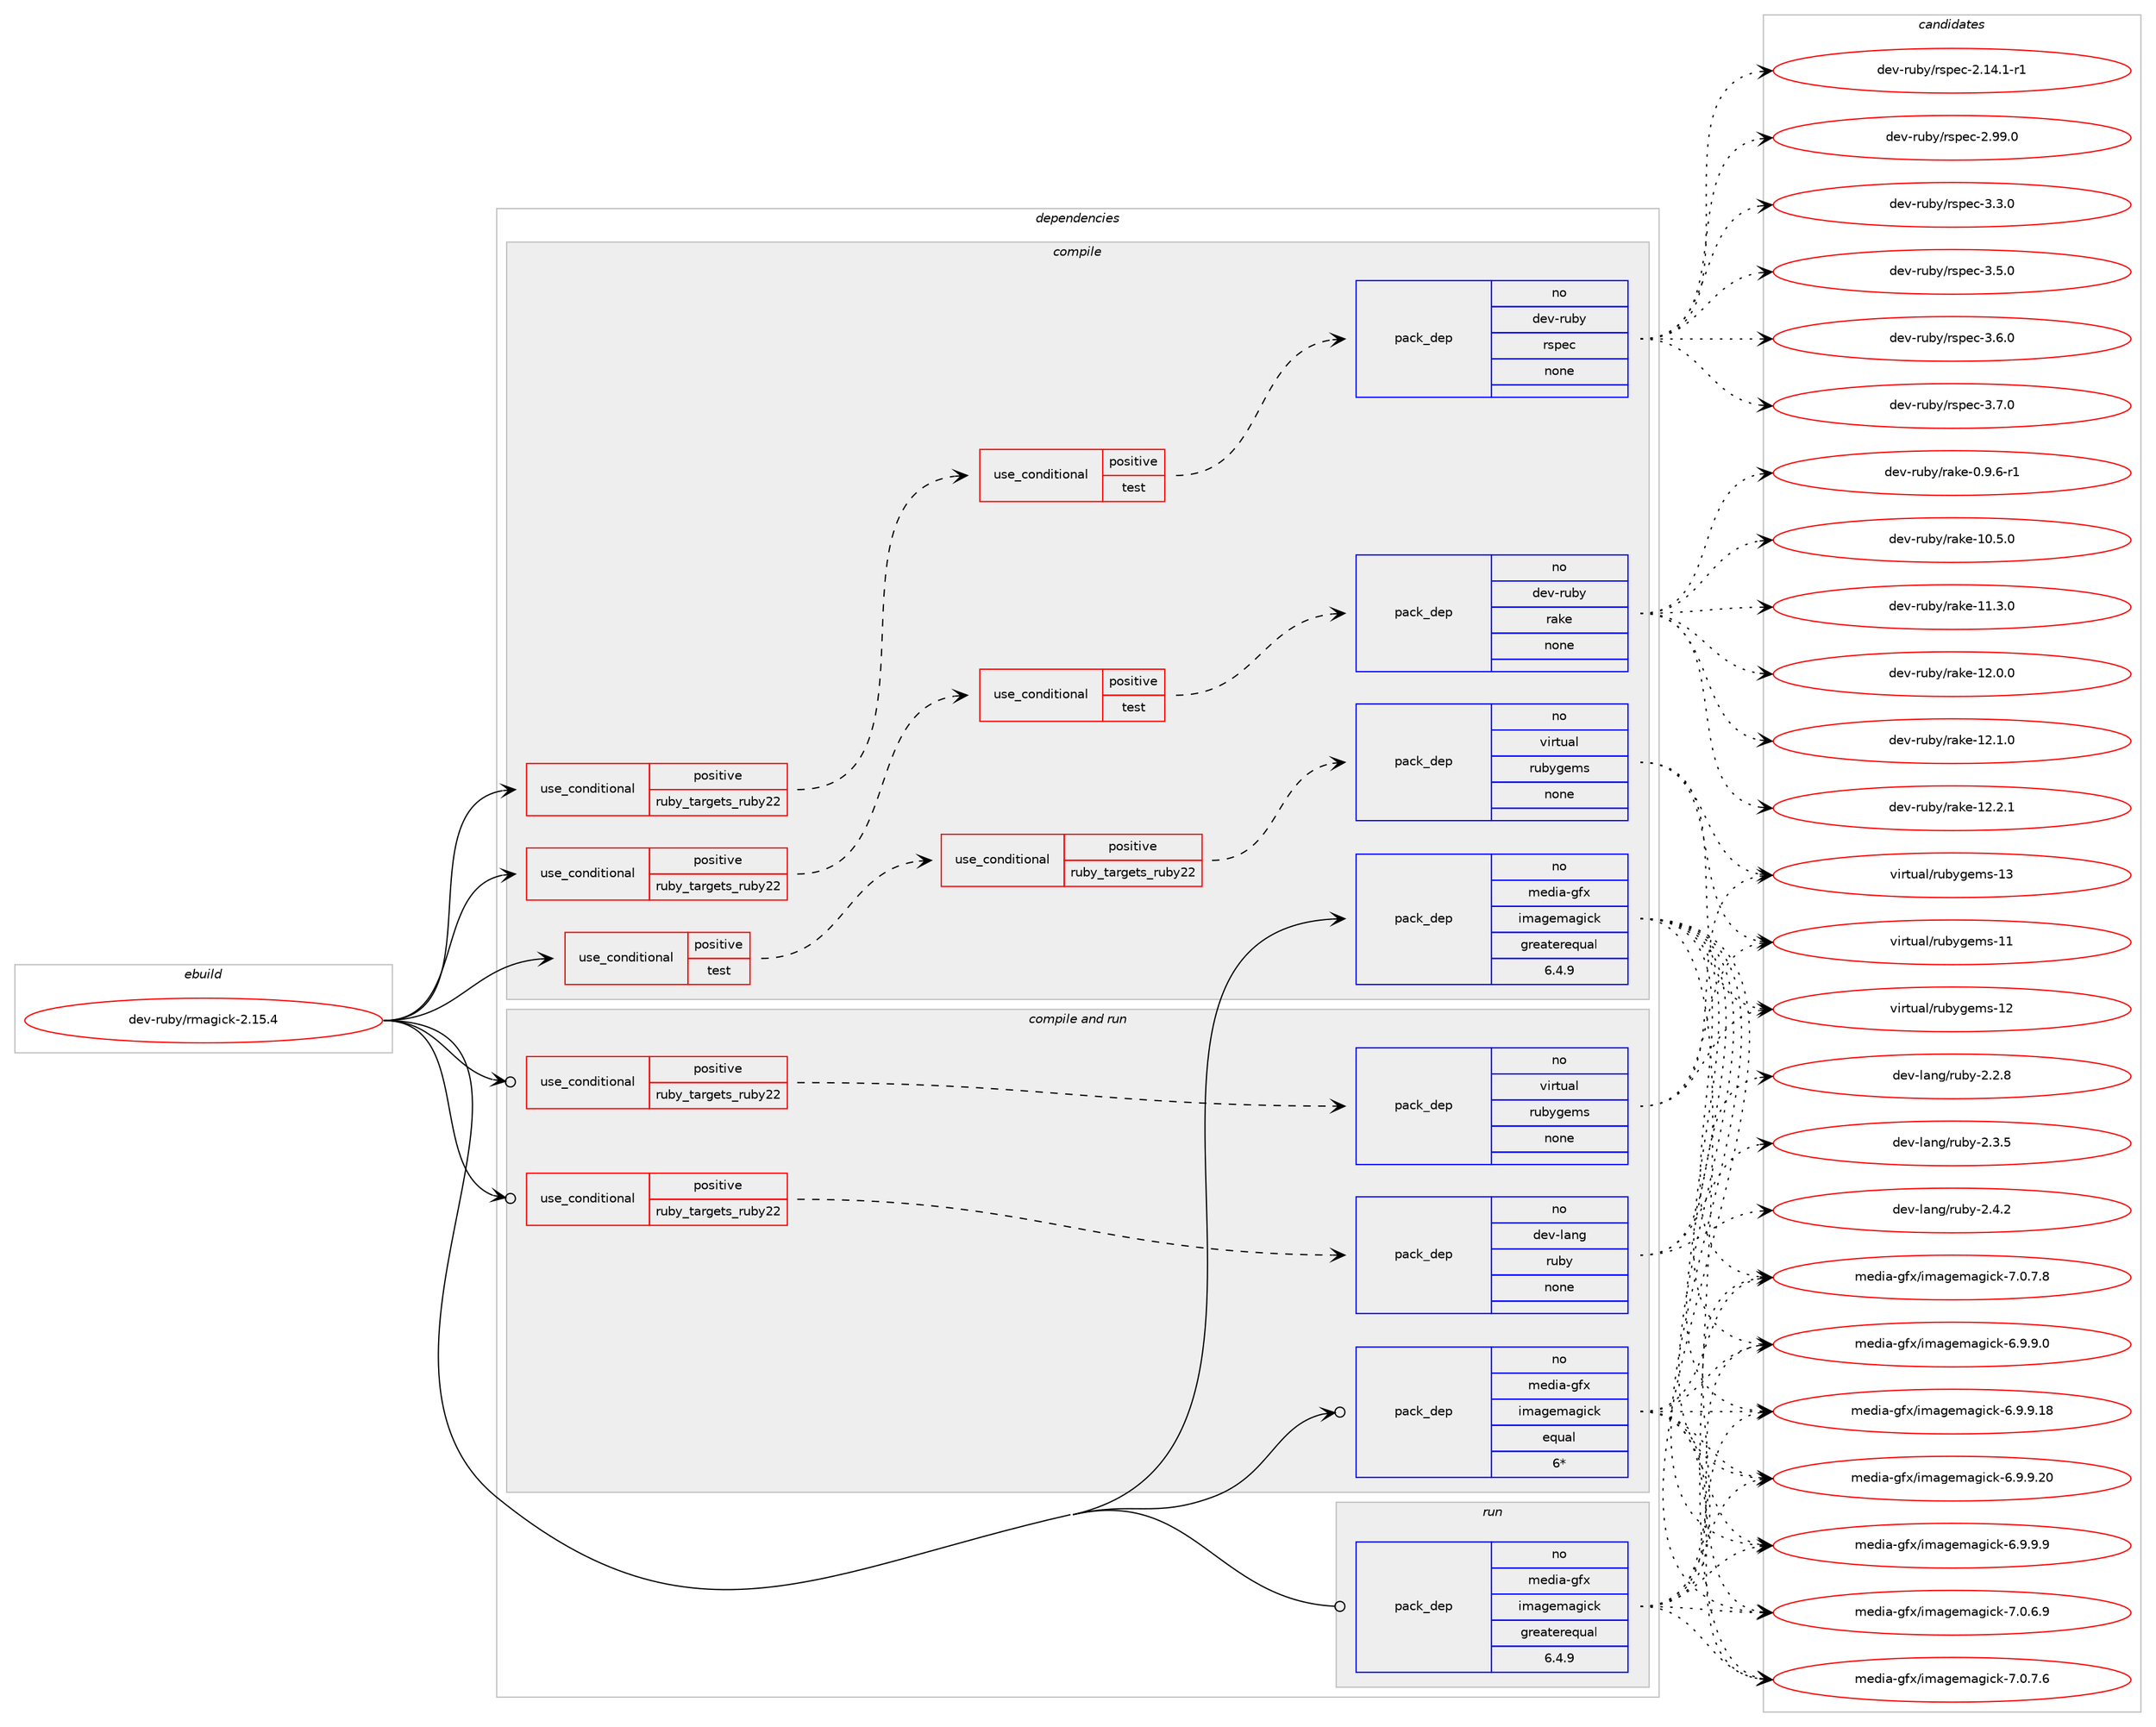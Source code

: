 digraph prolog {

# *************
# Graph options
# *************

newrank=true;
concentrate=true;
compound=true;
graph [rankdir=LR,fontname=Helvetica,fontsize=10,ranksep=1.5];#, ranksep=2.5, nodesep=0.2];
edge  [arrowhead=vee];
node  [fontname=Helvetica,fontsize=10];

# **********
# The ebuild
# **********

subgraph cluster_leftcol {
color=gray;
rank=same;
label=<<i>ebuild</i>>;
id [label="dev-ruby/rmagick-2.15.4", color=red, width=4, href="../dev-ruby/rmagick-2.15.4.svg"];
}

# ****************
# The dependencies
# ****************

subgraph cluster_midcol {
color=gray;
label=<<i>dependencies</i>>;
subgraph cluster_compile {
fillcolor="#eeeeee";
style=filled;
label=<<i>compile</i>>;
subgraph cond69079 {
dependency262508 [label=<<TABLE BORDER="0" CELLBORDER="1" CELLSPACING="0" CELLPADDING="4"><TR><TD ROWSPAN="3" CELLPADDING="10">use_conditional</TD></TR><TR><TD>positive</TD></TR><TR><TD>ruby_targets_ruby22</TD></TR></TABLE>>, shape=none, color=red];
subgraph cond69080 {
dependency262509 [label=<<TABLE BORDER="0" CELLBORDER="1" CELLSPACING="0" CELLPADDING="4"><TR><TD ROWSPAN="3" CELLPADDING="10">use_conditional</TD></TR><TR><TD>positive</TD></TR><TR><TD>test</TD></TR></TABLE>>, shape=none, color=red];
subgraph pack189315 {
dependency262510 [label=<<TABLE BORDER="0" CELLBORDER="1" CELLSPACING="0" CELLPADDING="4" WIDTH="220"><TR><TD ROWSPAN="6" CELLPADDING="30">pack_dep</TD></TR><TR><TD WIDTH="110">no</TD></TR><TR><TD>dev-ruby</TD></TR><TR><TD>rake</TD></TR><TR><TD>none</TD></TR><TR><TD></TD></TR></TABLE>>, shape=none, color=blue];
}
dependency262509:e -> dependency262510:w [weight=20,style="dashed",arrowhead="vee"];
}
dependency262508:e -> dependency262509:w [weight=20,style="dashed",arrowhead="vee"];
}
id:e -> dependency262508:w [weight=20,style="solid",arrowhead="vee"];
subgraph cond69081 {
dependency262511 [label=<<TABLE BORDER="0" CELLBORDER="1" CELLSPACING="0" CELLPADDING="4"><TR><TD ROWSPAN="3" CELLPADDING="10">use_conditional</TD></TR><TR><TD>positive</TD></TR><TR><TD>ruby_targets_ruby22</TD></TR></TABLE>>, shape=none, color=red];
subgraph cond69082 {
dependency262512 [label=<<TABLE BORDER="0" CELLBORDER="1" CELLSPACING="0" CELLPADDING="4"><TR><TD ROWSPAN="3" CELLPADDING="10">use_conditional</TD></TR><TR><TD>positive</TD></TR><TR><TD>test</TD></TR></TABLE>>, shape=none, color=red];
subgraph pack189316 {
dependency262513 [label=<<TABLE BORDER="0" CELLBORDER="1" CELLSPACING="0" CELLPADDING="4" WIDTH="220"><TR><TD ROWSPAN="6" CELLPADDING="30">pack_dep</TD></TR><TR><TD WIDTH="110">no</TD></TR><TR><TD>dev-ruby</TD></TR><TR><TD>rspec</TD></TR><TR><TD>none</TD></TR><TR><TD></TD></TR></TABLE>>, shape=none, color=blue];
}
dependency262512:e -> dependency262513:w [weight=20,style="dashed",arrowhead="vee"];
}
dependency262511:e -> dependency262512:w [weight=20,style="dashed",arrowhead="vee"];
}
id:e -> dependency262511:w [weight=20,style="solid",arrowhead="vee"];
subgraph cond69083 {
dependency262514 [label=<<TABLE BORDER="0" CELLBORDER="1" CELLSPACING="0" CELLPADDING="4"><TR><TD ROWSPAN="3" CELLPADDING="10">use_conditional</TD></TR><TR><TD>positive</TD></TR><TR><TD>test</TD></TR></TABLE>>, shape=none, color=red];
subgraph cond69084 {
dependency262515 [label=<<TABLE BORDER="0" CELLBORDER="1" CELLSPACING="0" CELLPADDING="4"><TR><TD ROWSPAN="3" CELLPADDING="10">use_conditional</TD></TR><TR><TD>positive</TD></TR><TR><TD>ruby_targets_ruby22</TD></TR></TABLE>>, shape=none, color=red];
subgraph pack189317 {
dependency262516 [label=<<TABLE BORDER="0" CELLBORDER="1" CELLSPACING="0" CELLPADDING="4" WIDTH="220"><TR><TD ROWSPAN="6" CELLPADDING="30">pack_dep</TD></TR><TR><TD WIDTH="110">no</TD></TR><TR><TD>virtual</TD></TR><TR><TD>rubygems</TD></TR><TR><TD>none</TD></TR><TR><TD></TD></TR></TABLE>>, shape=none, color=blue];
}
dependency262515:e -> dependency262516:w [weight=20,style="dashed",arrowhead="vee"];
}
dependency262514:e -> dependency262515:w [weight=20,style="dashed",arrowhead="vee"];
}
id:e -> dependency262514:w [weight=20,style="solid",arrowhead="vee"];
subgraph pack189318 {
dependency262517 [label=<<TABLE BORDER="0" CELLBORDER="1" CELLSPACING="0" CELLPADDING="4" WIDTH="220"><TR><TD ROWSPAN="6" CELLPADDING="30">pack_dep</TD></TR><TR><TD WIDTH="110">no</TD></TR><TR><TD>media-gfx</TD></TR><TR><TD>imagemagick</TD></TR><TR><TD>greaterequal</TD></TR><TR><TD>6.4.9</TD></TR></TABLE>>, shape=none, color=blue];
}
id:e -> dependency262517:w [weight=20,style="solid",arrowhead="vee"];
}
subgraph cluster_compileandrun {
fillcolor="#eeeeee";
style=filled;
label=<<i>compile and run</i>>;
subgraph cond69085 {
dependency262518 [label=<<TABLE BORDER="0" CELLBORDER="1" CELLSPACING="0" CELLPADDING="4"><TR><TD ROWSPAN="3" CELLPADDING="10">use_conditional</TD></TR><TR><TD>positive</TD></TR><TR><TD>ruby_targets_ruby22</TD></TR></TABLE>>, shape=none, color=red];
subgraph pack189319 {
dependency262519 [label=<<TABLE BORDER="0" CELLBORDER="1" CELLSPACING="0" CELLPADDING="4" WIDTH="220"><TR><TD ROWSPAN="6" CELLPADDING="30">pack_dep</TD></TR><TR><TD WIDTH="110">no</TD></TR><TR><TD>dev-lang</TD></TR><TR><TD>ruby</TD></TR><TR><TD>none</TD></TR><TR><TD></TD></TR></TABLE>>, shape=none, color=blue];
}
dependency262518:e -> dependency262519:w [weight=20,style="dashed",arrowhead="vee"];
}
id:e -> dependency262518:w [weight=20,style="solid",arrowhead="odotvee"];
subgraph cond69086 {
dependency262520 [label=<<TABLE BORDER="0" CELLBORDER="1" CELLSPACING="0" CELLPADDING="4"><TR><TD ROWSPAN="3" CELLPADDING="10">use_conditional</TD></TR><TR><TD>positive</TD></TR><TR><TD>ruby_targets_ruby22</TD></TR></TABLE>>, shape=none, color=red];
subgraph pack189320 {
dependency262521 [label=<<TABLE BORDER="0" CELLBORDER="1" CELLSPACING="0" CELLPADDING="4" WIDTH="220"><TR><TD ROWSPAN="6" CELLPADDING="30">pack_dep</TD></TR><TR><TD WIDTH="110">no</TD></TR><TR><TD>virtual</TD></TR><TR><TD>rubygems</TD></TR><TR><TD>none</TD></TR><TR><TD></TD></TR></TABLE>>, shape=none, color=blue];
}
dependency262520:e -> dependency262521:w [weight=20,style="dashed",arrowhead="vee"];
}
id:e -> dependency262520:w [weight=20,style="solid",arrowhead="odotvee"];
subgraph pack189321 {
dependency262522 [label=<<TABLE BORDER="0" CELLBORDER="1" CELLSPACING="0" CELLPADDING="4" WIDTH="220"><TR><TD ROWSPAN="6" CELLPADDING="30">pack_dep</TD></TR><TR><TD WIDTH="110">no</TD></TR><TR><TD>media-gfx</TD></TR><TR><TD>imagemagick</TD></TR><TR><TD>equal</TD></TR><TR><TD>6*</TD></TR></TABLE>>, shape=none, color=blue];
}
id:e -> dependency262522:w [weight=20,style="solid",arrowhead="odotvee"];
}
subgraph cluster_run {
fillcolor="#eeeeee";
style=filled;
label=<<i>run</i>>;
subgraph pack189322 {
dependency262523 [label=<<TABLE BORDER="0" CELLBORDER="1" CELLSPACING="0" CELLPADDING="4" WIDTH="220"><TR><TD ROWSPAN="6" CELLPADDING="30">pack_dep</TD></TR><TR><TD WIDTH="110">no</TD></TR><TR><TD>media-gfx</TD></TR><TR><TD>imagemagick</TD></TR><TR><TD>greaterequal</TD></TR><TR><TD>6.4.9</TD></TR></TABLE>>, shape=none, color=blue];
}
id:e -> dependency262523:w [weight=20,style="solid",arrowhead="odot"];
}
}

# **************
# The candidates
# **************

subgraph cluster_choices {
rank=same;
color=gray;
label=<<i>candidates</i>>;

subgraph choice189315 {
color=black;
nodesep=1;
choice100101118451141179812147114971071014548465746544511449 [label="dev-ruby/rake-0.9.6-r1", color=red, width=4,href="../dev-ruby/rake-0.9.6-r1.svg"];
choice1001011184511411798121471149710710145494846534648 [label="dev-ruby/rake-10.5.0", color=red, width=4,href="../dev-ruby/rake-10.5.0.svg"];
choice1001011184511411798121471149710710145494946514648 [label="dev-ruby/rake-11.3.0", color=red, width=4,href="../dev-ruby/rake-11.3.0.svg"];
choice1001011184511411798121471149710710145495046484648 [label="dev-ruby/rake-12.0.0", color=red, width=4,href="../dev-ruby/rake-12.0.0.svg"];
choice1001011184511411798121471149710710145495046494648 [label="dev-ruby/rake-12.1.0", color=red, width=4,href="../dev-ruby/rake-12.1.0.svg"];
choice1001011184511411798121471149710710145495046504649 [label="dev-ruby/rake-12.2.1", color=red, width=4,href="../dev-ruby/rake-12.2.1.svg"];
dependency262510:e -> choice100101118451141179812147114971071014548465746544511449:w [style=dotted,weight="100"];
dependency262510:e -> choice1001011184511411798121471149710710145494846534648:w [style=dotted,weight="100"];
dependency262510:e -> choice1001011184511411798121471149710710145494946514648:w [style=dotted,weight="100"];
dependency262510:e -> choice1001011184511411798121471149710710145495046484648:w [style=dotted,weight="100"];
dependency262510:e -> choice1001011184511411798121471149710710145495046494648:w [style=dotted,weight="100"];
dependency262510:e -> choice1001011184511411798121471149710710145495046504649:w [style=dotted,weight="100"];
}
subgraph choice189316 {
color=black;
nodesep=1;
choice10010111845114117981214711411511210199455046495246494511449 [label="dev-ruby/rspec-2.14.1-r1", color=red, width=4,href="../dev-ruby/rspec-2.14.1-r1.svg"];
choice1001011184511411798121471141151121019945504657574648 [label="dev-ruby/rspec-2.99.0", color=red, width=4,href="../dev-ruby/rspec-2.99.0.svg"];
choice10010111845114117981214711411511210199455146514648 [label="dev-ruby/rspec-3.3.0", color=red, width=4,href="../dev-ruby/rspec-3.3.0.svg"];
choice10010111845114117981214711411511210199455146534648 [label="dev-ruby/rspec-3.5.0", color=red, width=4,href="../dev-ruby/rspec-3.5.0.svg"];
choice10010111845114117981214711411511210199455146544648 [label="dev-ruby/rspec-3.6.0", color=red, width=4,href="../dev-ruby/rspec-3.6.0.svg"];
choice10010111845114117981214711411511210199455146554648 [label="dev-ruby/rspec-3.7.0", color=red, width=4,href="../dev-ruby/rspec-3.7.0.svg"];
dependency262513:e -> choice10010111845114117981214711411511210199455046495246494511449:w [style=dotted,weight="100"];
dependency262513:e -> choice1001011184511411798121471141151121019945504657574648:w [style=dotted,weight="100"];
dependency262513:e -> choice10010111845114117981214711411511210199455146514648:w [style=dotted,weight="100"];
dependency262513:e -> choice10010111845114117981214711411511210199455146534648:w [style=dotted,weight="100"];
dependency262513:e -> choice10010111845114117981214711411511210199455146544648:w [style=dotted,weight="100"];
dependency262513:e -> choice10010111845114117981214711411511210199455146554648:w [style=dotted,weight="100"];
}
subgraph choice189317 {
color=black;
nodesep=1;
choice118105114116117971084711411798121103101109115454949 [label="virtual/rubygems-11", color=red, width=4,href="../virtual/rubygems-11.svg"];
choice118105114116117971084711411798121103101109115454950 [label="virtual/rubygems-12", color=red, width=4,href="../virtual/rubygems-12.svg"];
choice118105114116117971084711411798121103101109115454951 [label="virtual/rubygems-13", color=red, width=4,href="../virtual/rubygems-13.svg"];
dependency262516:e -> choice118105114116117971084711411798121103101109115454949:w [style=dotted,weight="100"];
dependency262516:e -> choice118105114116117971084711411798121103101109115454950:w [style=dotted,weight="100"];
dependency262516:e -> choice118105114116117971084711411798121103101109115454951:w [style=dotted,weight="100"];
}
subgraph choice189318 {
color=black;
nodesep=1;
choice1091011001059745103102120471051099710310110997103105991074554465746574648 [label="media-gfx/imagemagick-6.9.9.0", color=red, width=4,href="../media-gfx/imagemagick-6.9.9.0.svg"];
choice109101100105974510310212047105109971031011099710310599107455446574657464956 [label="media-gfx/imagemagick-6.9.9.18", color=red, width=4,href="../media-gfx/imagemagick-6.9.9.18.svg"];
choice109101100105974510310212047105109971031011099710310599107455446574657465048 [label="media-gfx/imagemagick-6.9.9.20", color=red, width=4,href="../media-gfx/imagemagick-6.9.9.20.svg"];
choice1091011001059745103102120471051099710310110997103105991074554465746574657 [label="media-gfx/imagemagick-6.9.9.9", color=red, width=4,href="../media-gfx/imagemagick-6.9.9.9.svg"];
choice1091011001059745103102120471051099710310110997103105991074555464846544657 [label="media-gfx/imagemagick-7.0.6.9", color=red, width=4,href="../media-gfx/imagemagick-7.0.6.9.svg"];
choice1091011001059745103102120471051099710310110997103105991074555464846554654 [label="media-gfx/imagemagick-7.0.7.6", color=red, width=4,href="../media-gfx/imagemagick-7.0.7.6.svg"];
choice1091011001059745103102120471051099710310110997103105991074555464846554656 [label="media-gfx/imagemagick-7.0.7.8", color=red, width=4,href="../media-gfx/imagemagick-7.0.7.8.svg"];
dependency262517:e -> choice1091011001059745103102120471051099710310110997103105991074554465746574648:w [style=dotted,weight="100"];
dependency262517:e -> choice109101100105974510310212047105109971031011099710310599107455446574657464956:w [style=dotted,weight="100"];
dependency262517:e -> choice109101100105974510310212047105109971031011099710310599107455446574657465048:w [style=dotted,weight="100"];
dependency262517:e -> choice1091011001059745103102120471051099710310110997103105991074554465746574657:w [style=dotted,weight="100"];
dependency262517:e -> choice1091011001059745103102120471051099710310110997103105991074555464846544657:w [style=dotted,weight="100"];
dependency262517:e -> choice1091011001059745103102120471051099710310110997103105991074555464846554654:w [style=dotted,weight="100"];
dependency262517:e -> choice1091011001059745103102120471051099710310110997103105991074555464846554656:w [style=dotted,weight="100"];
}
subgraph choice189319 {
color=black;
nodesep=1;
choice10010111845108971101034711411798121455046504656 [label="dev-lang/ruby-2.2.8", color=red, width=4,href="../dev-lang/ruby-2.2.8.svg"];
choice10010111845108971101034711411798121455046514653 [label="dev-lang/ruby-2.3.5", color=red, width=4,href="../dev-lang/ruby-2.3.5.svg"];
choice10010111845108971101034711411798121455046524650 [label="dev-lang/ruby-2.4.2", color=red, width=4,href="../dev-lang/ruby-2.4.2.svg"];
dependency262519:e -> choice10010111845108971101034711411798121455046504656:w [style=dotted,weight="100"];
dependency262519:e -> choice10010111845108971101034711411798121455046514653:w [style=dotted,weight="100"];
dependency262519:e -> choice10010111845108971101034711411798121455046524650:w [style=dotted,weight="100"];
}
subgraph choice189320 {
color=black;
nodesep=1;
choice118105114116117971084711411798121103101109115454949 [label="virtual/rubygems-11", color=red, width=4,href="../virtual/rubygems-11.svg"];
choice118105114116117971084711411798121103101109115454950 [label="virtual/rubygems-12", color=red, width=4,href="../virtual/rubygems-12.svg"];
choice118105114116117971084711411798121103101109115454951 [label="virtual/rubygems-13", color=red, width=4,href="../virtual/rubygems-13.svg"];
dependency262521:e -> choice118105114116117971084711411798121103101109115454949:w [style=dotted,weight="100"];
dependency262521:e -> choice118105114116117971084711411798121103101109115454950:w [style=dotted,weight="100"];
dependency262521:e -> choice118105114116117971084711411798121103101109115454951:w [style=dotted,weight="100"];
}
subgraph choice189321 {
color=black;
nodesep=1;
choice1091011001059745103102120471051099710310110997103105991074554465746574648 [label="media-gfx/imagemagick-6.9.9.0", color=red, width=4,href="../media-gfx/imagemagick-6.9.9.0.svg"];
choice109101100105974510310212047105109971031011099710310599107455446574657464956 [label="media-gfx/imagemagick-6.9.9.18", color=red, width=4,href="../media-gfx/imagemagick-6.9.9.18.svg"];
choice109101100105974510310212047105109971031011099710310599107455446574657465048 [label="media-gfx/imagemagick-6.9.9.20", color=red, width=4,href="../media-gfx/imagemagick-6.9.9.20.svg"];
choice1091011001059745103102120471051099710310110997103105991074554465746574657 [label="media-gfx/imagemagick-6.9.9.9", color=red, width=4,href="../media-gfx/imagemagick-6.9.9.9.svg"];
choice1091011001059745103102120471051099710310110997103105991074555464846544657 [label="media-gfx/imagemagick-7.0.6.9", color=red, width=4,href="../media-gfx/imagemagick-7.0.6.9.svg"];
choice1091011001059745103102120471051099710310110997103105991074555464846554654 [label="media-gfx/imagemagick-7.0.7.6", color=red, width=4,href="../media-gfx/imagemagick-7.0.7.6.svg"];
choice1091011001059745103102120471051099710310110997103105991074555464846554656 [label="media-gfx/imagemagick-7.0.7.8", color=red, width=4,href="../media-gfx/imagemagick-7.0.7.8.svg"];
dependency262522:e -> choice1091011001059745103102120471051099710310110997103105991074554465746574648:w [style=dotted,weight="100"];
dependency262522:e -> choice109101100105974510310212047105109971031011099710310599107455446574657464956:w [style=dotted,weight="100"];
dependency262522:e -> choice109101100105974510310212047105109971031011099710310599107455446574657465048:w [style=dotted,weight="100"];
dependency262522:e -> choice1091011001059745103102120471051099710310110997103105991074554465746574657:w [style=dotted,weight="100"];
dependency262522:e -> choice1091011001059745103102120471051099710310110997103105991074555464846544657:w [style=dotted,weight="100"];
dependency262522:e -> choice1091011001059745103102120471051099710310110997103105991074555464846554654:w [style=dotted,weight="100"];
dependency262522:e -> choice1091011001059745103102120471051099710310110997103105991074555464846554656:w [style=dotted,weight="100"];
}
subgraph choice189322 {
color=black;
nodesep=1;
choice1091011001059745103102120471051099710310110997103105991074554465746574648 [label="media-gfx/imagemagick-6.9.9.0", color=red, width=4,href="../media-gfx/imagemagick-6.9.9.0.svg"];
choice109101100105974510310212047105109971031011099710310599107455446574657464956 [label="media-gfx/imagemagick-6.9.9.18", color=red, width=4,href="../media-gfx/imagemagick-6.9.9.18.svg"];
choice109101100105974510310212047105109971031011099710310599107455446574657465048 [label="media-gfx/imagemagick-6.9.9.20", color=red, width=4,href="../media-gfx/imagemagick-6.9.9.20.svg"];
choice1091011001059745103102120471051099710310110997103105991074554465746574657 [label="media-gfx/imagemagick-6.9.9.9", color=red, width=4,href="../media-gfx/imagemagick-6.9.9.9.svg"];
choice1091011001059745103102120471051099710310110997103105991074555464846544657 [label="media-gfx/imagemagick-7.0.6.9", color=red, width=4,href="../media-gfx/imagemagick-7.0.6.9.svg"];
choice1091011001059745103102120471051099710310110997103105991074555464846554654 [label="media-gfx/imagemagick-7.0.7.6", color=red, width=4,href="../media-gfx/imagemagick-7.0.7.6.svg"];
choice1091011001059745103102120471051099710310110997103105991074555464846554656 [label="media-gfx/imagemagick-7.0.7.8", color=red, width=4,href="../media-gfx/imagemagick-7.0.7.8.svg"];
dependency262523:e -> choice1091011001059745103102120471051099710310110997103105991074554465746574648:w [style=dotted,weight="100"];
dependency262523:e -> choice109101100105974510310212047105109971031011099710310599107455446574657464956:w [style=dotted,weight="100"];
dependency262523:e -> choice109101100105974510310212047105109971031011099710310599107455446574657465048:w [style=dotted,weight="100"];
dependency262523:e -> choice1091011001059745103102120471051099710310110997103105991074554465746574657:w [style=dotted,weight="100"];
dependency262523:e -> choice1091011001059745103102120471051099710310110997103105991074555464846544657:w [style=dotted,weight="100"];
dependency262523:e -> choice1091011001059745103102120471051099710310110997103105991074555464846554654:w [style=dotted,weight="100"];
dependency262523:e -> choice1091011001059745103102120471051099710310110997103105991074555464846554656:w [style=dotted,weight="100"];
}
}

}
